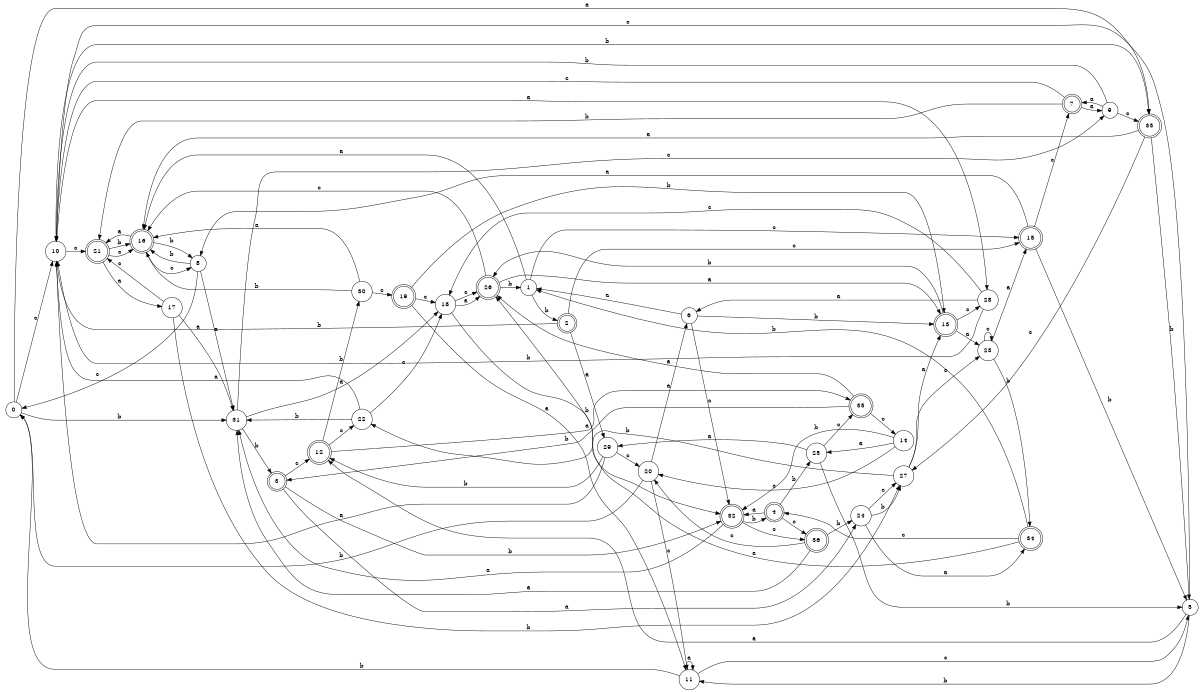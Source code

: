 digraph n30_3 {
__start0 [label="" shape="none"];

rankdir=LR;
size="8,5";

s0 [style="filled", color="black", fillcolor="white" shape="circle", label="0"];
s1 [style="filled", color="black", fillcolor="white" shape="circle", label="1"];
s2 [style="rounded,filled", color="black", fillcolor="white" shape="doublecircle", label="2"];
s3 [style="rounded,filled", color="black", fillcolor="white" shape="doublecircle", label="3"];
s4 [style="rounded,filled", color="black", fillcolor="white" shape="doublecircle", label="4"];
s5 [style="filled", color="black", fillcolor="white" shape="circle", label="5"];
s6 [style="filled", color="black", fillcolor="white" shape="circle", label="6"];
s7 [style="rounded,filled", color="black", fillcolor="white" shape="doublecircle", label="7"];
s8 [style="filled", color="black", fillcolor="white" shape="circle", label="8"];
s9 [style="filled", color="black", fillcolor="white" shape="circle", label="9"];
s10 [style="filled", color="black", fillcolor="white" shape="circle", label="10"];
s11 [style="filled", color="black", fillcolor="white" shape="circle", label="11"];
s12 [style="rounded,filled", color="black", fillcolor="white" shape="doublecircle", label="12"];
s13 [style="rounded,filled", color="black", fillcolor="white" shape="doublecircle", label="13"];
s14 [style="filled", color="black", fillcolor="white" shape="circle", label="14"];
s15 [style="rounded,filled", color="black", fillcolor="white" shape="doublecircle", label="15"];
s16 [style="rounded,filled", color="black", fillcolor="white" shape="doublecircle", label="16"];
s17 [style="filled", color="black", fillcolor="white" shape="circle", label="17"];
s18 [style="filled", color="black", fillcolor="white" shape="circle", label="18"];
s19 [style="rounded,filled", color="black", fillcolor="white" shape="doublecircle", label="19"];
s20 [style="filled", color="black", fillcolor="white" shape="circle", label="20"];
s21 [style="rounded,filled", color="black", fillcolor="white" shape="doublecircle", label="21"];
s22 [style="filled", color="black", fillcolor="white" shape="circle", label="22"];
s23 [style="filled", color="black", fillcolor="white" shape="circle", label="23"];
s24 [style="filled", color="black", fillcolor="white" shape="circle", label="24"];
s25 [style="filled", color="black", fillcolor="white" shape="circle", label="25"];
s26 [style="rounded,filled", color="black", fillcolor="white" shape="doublecircle", label="26"];
s27 [style="filled", color="black", fillcolor="white" shape="circle", label="27"];
s28 [style="filled", color="black", fillcolor="white" shape="circle", label="28"];
s29 [style="filled", color="black", fillcolor="white" shape="circle", label="29"];
s30 [style="filled", color="black", fillcolor="white" shape="circle", label="30"];
s31 [style="filled", color="black", fillcolor="white" shape="circle", label="31"];
s32 [style="rounded,filled", color="black", fillcolor="white" shape="doublecircle", label="32"];
s33 [style="rounded,filled", color="black", fillcolor="white" shape="doublecircle", label="33"];
s34 [style="rounded,filled", color="black", fillcolor="white" shape="doublecircle", label="34"];
s35 [style="rounded,filled", color="black", fillcolor="white" shape="doublecircle", label="35"];
s36 [style="rounded,filled", color="black", fillcolor="white" shape="doublecircle", label="36"];
s0 -> s33 [label="a"];
s0 -> s31 [label="b"];
s0 -> s10 [label="c"];
s1 -> s16 [label="a"];
s1 -> s2 [label="b"];
s1 -> s15 [label="c"];
s2 -> s29 [label="a"];
s2 -> s10 [label="b"];
s2 -> s15 [label="c"];
s3 -> s24 [label="a"];
s3 -> s32 [label="b"];
s3 -> s12 [label="c"];
s4 -> s32 [label="a"];
s4 -> s25 [label="b"];
s4 -> s36 [label="c"];
s5 -> s12 [label="a"];
s5 -> s11 [label="b"];
s5 -> s10 [label="c"];
s6 -> s1 [label="a"];
s6 -> s13 [label="b"];
s6 -> s32 [label="c"];
s7 -> s9 [label="a"];
s7 -> s21 [label="b"];
s7 -> s10 [label="c"];
s8 -> s31 [label="a"];
s8 -> s16 [label="b"];
s8 -> s0 [label="c"];
s9 -> s7 [label="a"];
s9 -> s10 [label="b"];
s9 -> s33 [label="c"];
s10 -> s28 [label="a"];
s10 -> s33 [label="b"];
s10 -> s21 [label="c"];
s11 -> s11 [label="a"];
s11 -> s0 [label="b"];
s11 -> s5 [label="c"];
s12 -> s35 [label="a"];
s12 -> s30 [label="b"];
s12 -> s22 [label="c"];
s13 -> s23 [label="a"];
s13 -> s26 [label="b"];
s13 -> s28 [label="c"];
s14 -> s25 [label="a"];
s14 -> s32 [label="b"];
s14 -> s20 [label="c"];
s15 -> s8 [label="a"];
s15 -> s5 [label="b"];
s15 -> s7 [label="c"];
s16 -> s21 [label="a"];
s16 -> s8 [label="b"];
s16 -> s8 [label="c"];
s17 -> s31 [label="a"];
s17 -> s27 [label="b"];
s17 -> s21 [label="c"];
s18 -> s26 [label="a"];
s18 -> s32 [label="b"];
s18 -> s26 [label="c"];
s19 -> s11 [label="a"];
s19 -> s13 [label="b"];
s19 -> s18 [label="c"];
s20 -> s6 [label="a"];
s20 -> s0 [label="b"];
s20 -> s11 [label="c"];
s21 -> s17 [label="a"];
s21 -> s16 [label="b"];
s21 -> s16 [label="c"];
s22 -> s10 [label="a"];
s22 -> s31 [label="b"];
s22 -> s18 [label="c"];
s23 -> s15 [label="a"];
s23 -> s34 [label="b"];
s23 -> s23 [label="c"];
s24 -> s34 [label="a"];
s24 -> s27 [label="b"];
s24 -> s27 [label="c"];
s25 -> s29 [label="a"];
s25 -> s5 [label="b"];
s25 -> s35 [label="c"];
s26 -> s13 [label="a"];
s26 -> s1 [label="b"];
s26 -> s16 [label="c"];
s27 -> s13 [label="a"];
s27 -> s22 [label="b"];
s27 -> s23 [label="c"];
s28 -> s6 [label="a"];
s28 -> s10 [label="b"];
s28 -> s18 [label="c"];
s29 -> s10 [label="a"];
s29 -> s12 [label="b"];
s29 -> s20 [label="c"];
s30 -> s16 [label="a"];
s30 -> s16 [label="b"];
s30 -> s19 [label="c"];
s31 -> s18 [label="a"];
s31 -> s3 [label="b"];
s31 -> s9 [label="c"];
s32 -> s31 [label="a"];
s32 -> s4 [label="b"];
s32 -> s36 [label="c"];
s33 -> s16 [label="a"];
s33 -> s5 [label="b"];
s33 -> s27 [label="c"];
s34 -> s26 [label="a"];
s34 -> s1 [label="b"];
s34 -> s4 [label="c"];
s35 -> s26 [label="a"];
s35 -> s3 [label="b"];
s35 -> s14 [label="c"];
s36 -> s31 [label="a"];
s36 -> s24 [label="b"];
s36 -> s20 [label="c"];

}